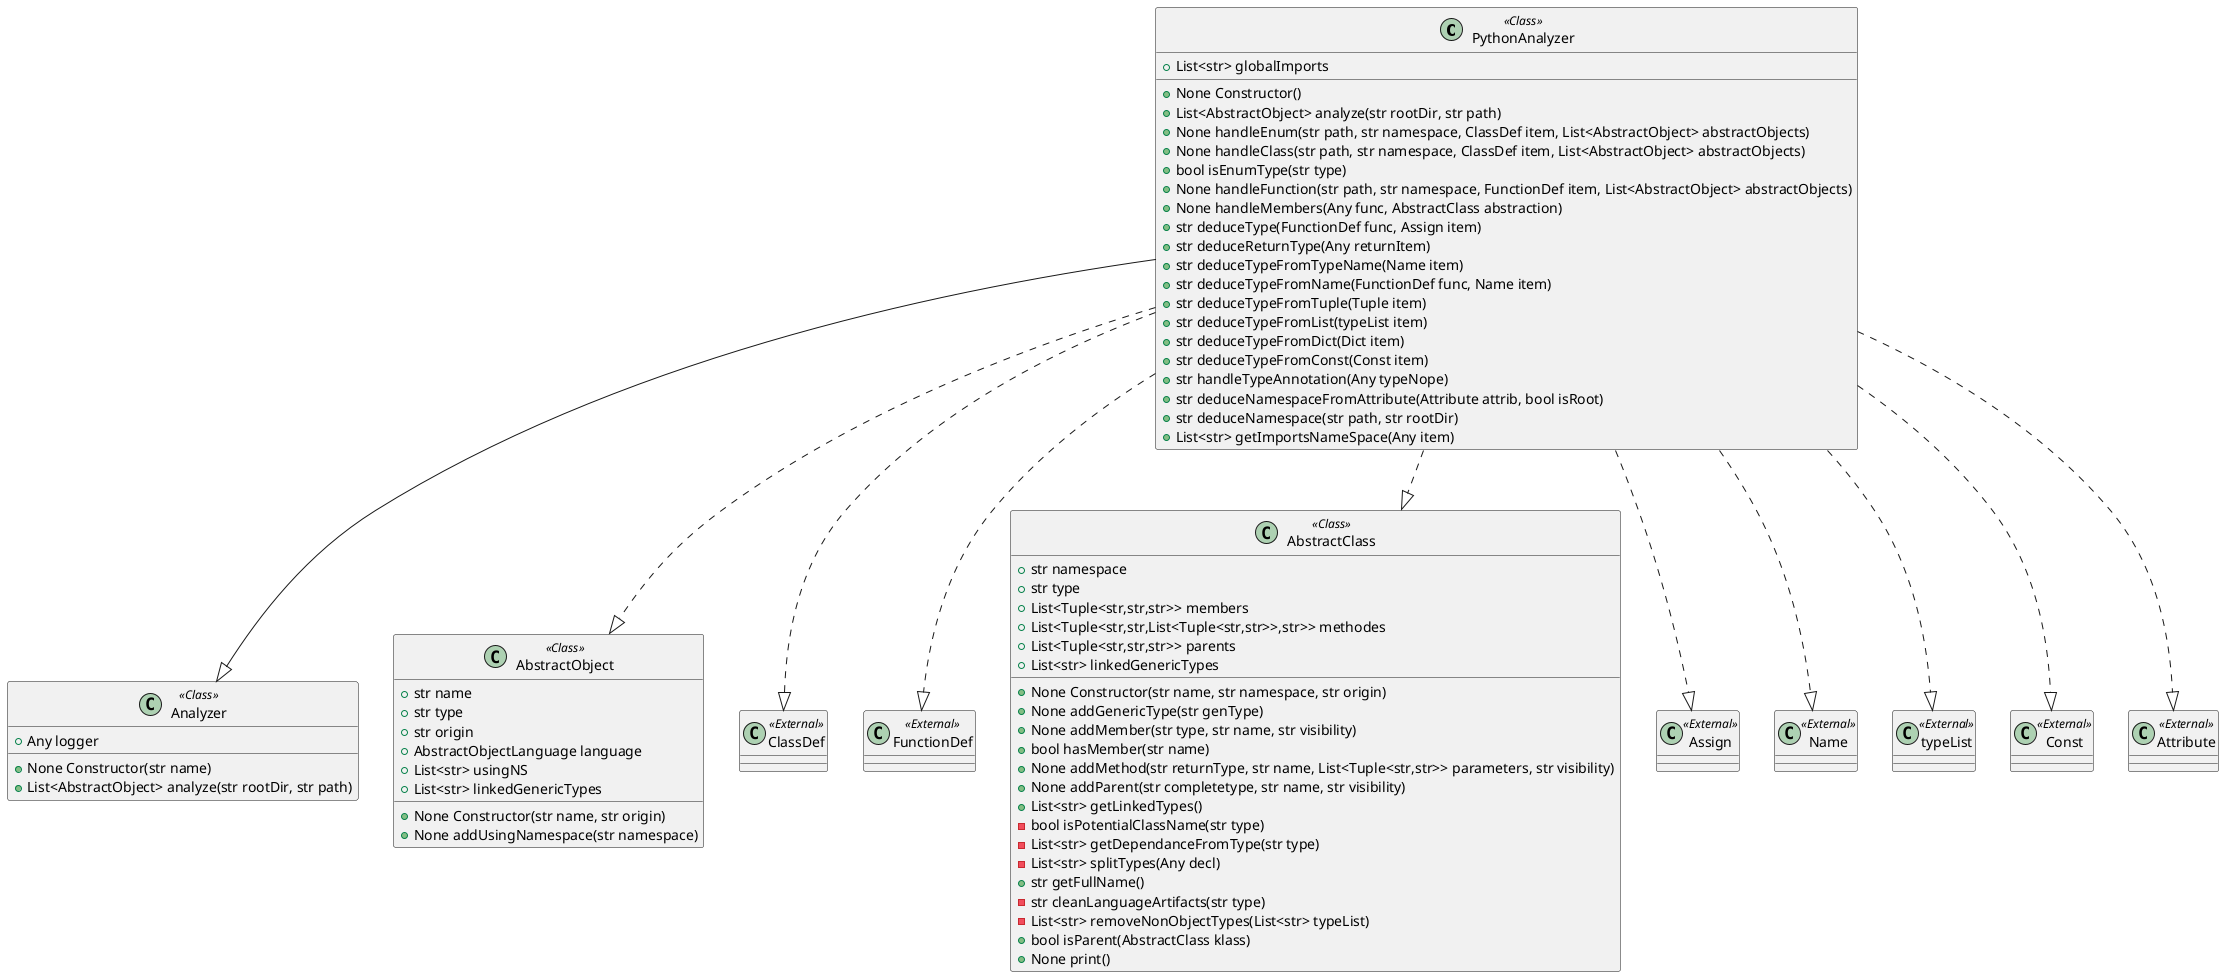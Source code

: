 @startuml
class PythonAnalyzer <<Class>>
{
+ List<str> globalImports
+None Constructor()
+List<AbstractObject> analyze(str rootDir, str path)
+None handleEnum(str path, str namespace, ClassDef item, List<AbstractObject> abstractObjects)
+None handleClass(str path, str namespace, ClassDef item, List<AbstractObject> abstractObjects)
+bool isEnumType(str type)
+None handleFunction(str path, str namespace, FunctionDef item, List<AbstractObject> abstractObjects)
+None handleMembers(Any func, AbstractClass abstraction)
+str deduceType(FunctionDef func, Assign item)
+str deduceReturnType(Any returnItem)
+str deduceTypeFromTypeName(Name item)
+str deduceTypeFromName(FunctionDef func, Name item)
+str deduceTypeFromTuple(Tuple item)
+str deduceTypeFromList(typeList item)
+str deduceTypeFromDict(Dict item)
+str deduceTypeFromConst(Const item)
+str handleTypeAnnotation(Any typeNope)
+str deduceNamespaceFromAttribute(Attribute attrib, bool isRoot)
+str deduceNamespace(str path, str rootDir)
+List<str> getImportsNameSpace(Any item)
}
class Analyzer <<Class>>
{
+ Any logger
+None Constructor(str name)
+List<AbstractObject> analyze(str rootDir, str path)
}
class AbstractObject <<Class>>
{
+ str name
+ str type
+ str origin
+ AbstractObjectLanguage language
+ List<str> usingNS
+ List<str> linkedGenericTypes
+None Constructor(str name, str origin)
+None addUsingNamespace(str namespace)
}
class ClassDef <<External>>
class FunctionDef <<External>>
class AbstractClass <<Class>>
{
+ str namespace
+ str type
+ List<Tuple<str,str,str>> members
+ List<Tuple<str,str,List<Tuple<str,str>>,str>> methodes
+ List<Tuple<str,str,str>> parents
+ List<str> linkedGenericTypes
+None Constructor(str name, str namespace, str origin)
+None addGenericType(str genType)
+None addMember(str type, str name, str visibility)
+bool hasMember(str name)
+None addMethod(str returnType, str name, List<Tuple<str,str>> parameters, str visibility)
+None addParent(str completetype, str name, str visibility)
+List<str> getLinkedTypes()
-bool isPotentialClassName(str type)
-List<str> getDependanceFromType(str type)
-List<str> splitTypes(Any decl)
+str getFullName()
-str cleanLanguageArtifacts(str type)
-List<str> removeNonObjectTypes(List<str> typeList)
+bool isParent(AbstractClass klass)
+None print()
}
class Assign <<External>>
class Name <<External>>
class typeList <<External>>
class Const <<External>>
class Attribute <<External>>
PythonAnalyzer --|> Analyzer
PythonAnalyzer ..|> AbstractObject
PythonAnalyzer ..|> ClassDef
PythonAnalyzer ..|> FunctionDef
PythonAnalyzer ..|> AbstractClass
PythonAnalyzer ..|> Assign
PythonAnalyzer ..|> Name
PythonAnalyzer ..|> typeList
PythonAnalyzer ..|> Const
PythonAnalyzer ..|> Attribute
@enduml
